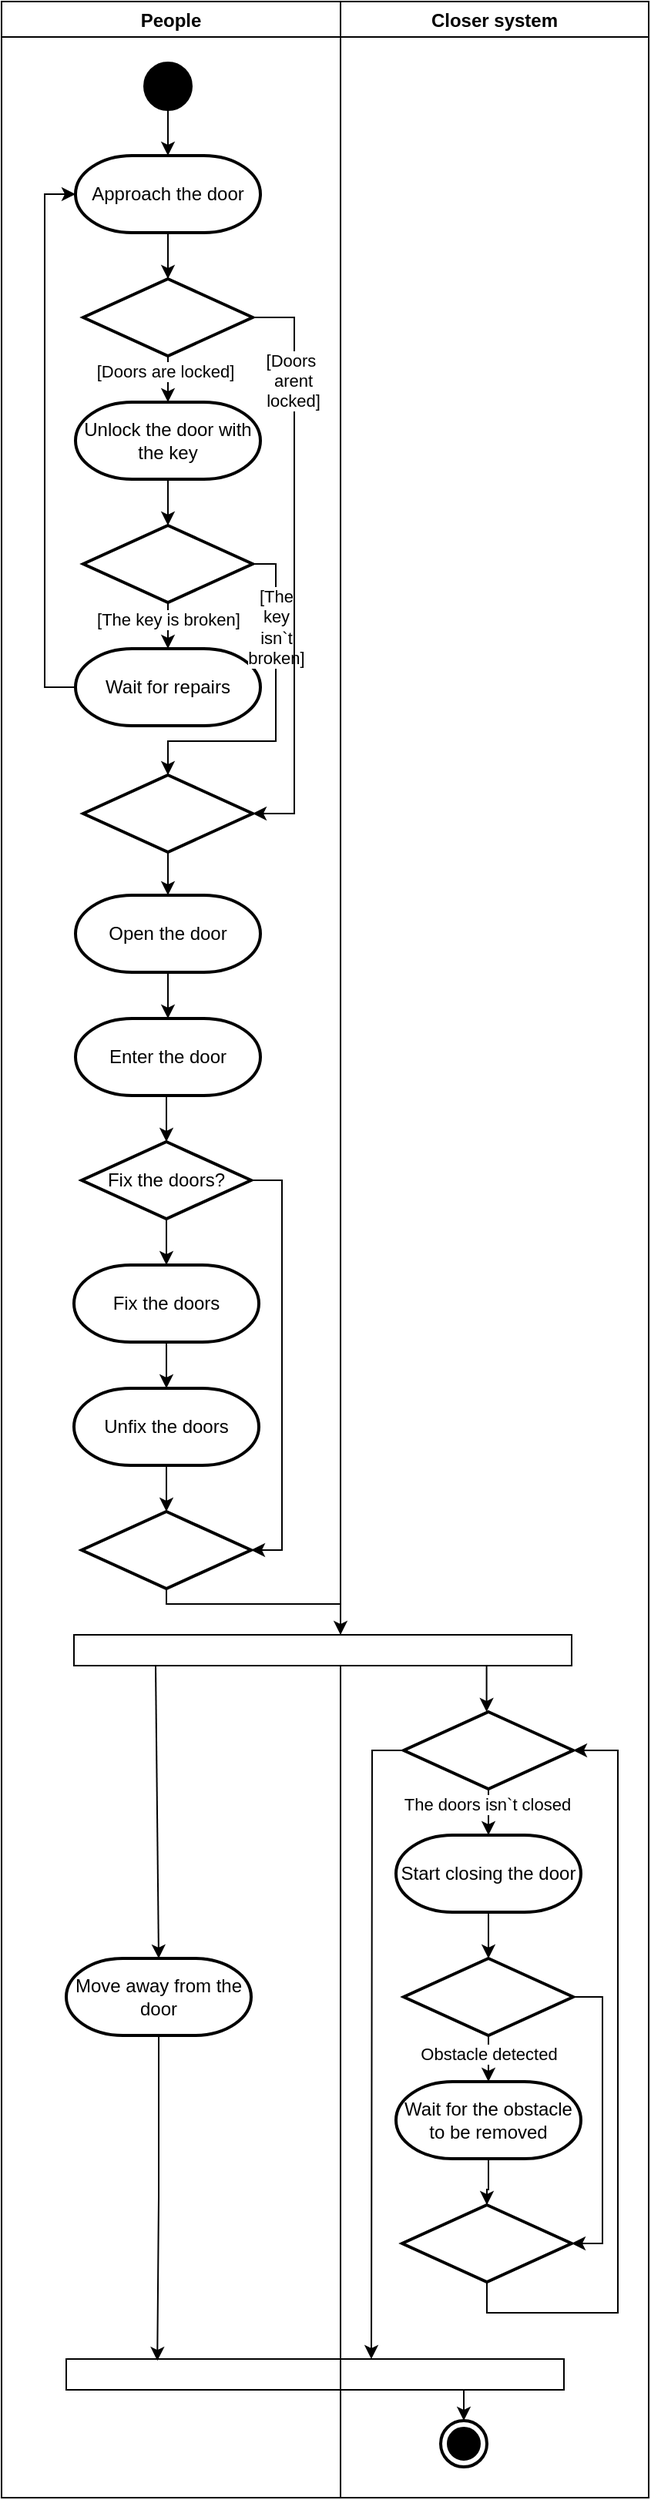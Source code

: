 <mxfile version="28.2.5">
  <diagram name="Сторінка-1" id="jk5VfStsDrHA7A2XFgAp">
    <mxGraphModel dx="918" dy="462" grid="1" gridSize="10" guides="1" tooltips="1" connect="1" arrows="1" fold="1" page="1" pageScale="1" pageWidth="827" pageHeight="1169" math="0" shadow="0">
      <root>
        <mxCell id="0" />
        <mxCell id="1" parent="0" />
        <mxCell id="lTkOZprfKFM3OkyKb2s1-5" value="People" style="swimlane;" parent="1" vertex="1">
          <mxGeometry x="180" y="20" width="220" height="1620" as="geometry" />
        </mxCell>
        <mxCell id="lTkOZprfKFM3OkyKb2s1-14" value="" style="edgeStyle=orthogonalEdgeStyle;rounded=0;orthogonalLoop=1;jettySize=auto;html=1;" parent="lTkOZprfKFM3OkyKb2s1-5" source="lTkOZprfKFM3OkyKb2s1-8" target="lTkOZprfKFM3OkyKb2s1-13" edge="1">
          <mxGeometry relative="1" as="geometry">
            <Array as="points">
              <mxPoint x="108" y="100" />
              <mxPoint x="108" y="100" />
            </Array>
          </mxGeometry>
        </mxCell>
        <mxCell id="lTkOZprfKFM3OkyKb2s1-8" value="" style="shape=ellipse;html=1;fillColor=strokeColor;strokeWidth=2;verticalLabelPosition=bottom;verticalAlignment=top;perimeter=ellipsePerimeter;" parent="lTkOZprfKFM3OkyKb2s1-5" vertex="1">
          <mxGeometry x="93" y="40" width="30" height="30" as="geometry" />
        </mxCell>
        <mxCell id="lTkOZprfKFM3OkyKb2s1-16" value="" style="edgeStyle=orthogonalEdgeStyle;rounded=0;orthogonalLoop=1;jettySize=auto;html=1;" parent="lTkOZprfKFM3OkyKb2s1-5" source="lTkOZprfKFM3OkyKb2s1-13" target="lTkOZprfKFM3OkyKb2s1-15" edge="1">
          <mxGeometry relative="1" as="geometry" />
        </mxCell>
        <mxCell id="lTkOZprfKFM3OkyKb2s1-13" value="Approach the door" style="strokeWidth=2;html=1;shape=mxgraph.flowchart.terminator;whiteSpace=wrap;" parent="lTkOZprfKFM3OkyKb2s1-5" vertex="1">
          <mxGeometry x="48" y="100" width="120" height="50" as="geometry" />
        </mxCell>
        <mxCell id="lTkOZprfKFM3OkyKb2s1-18" value="" style="edgeStyle=orthogonalEdgeStyle;rounded=0;orthogonalLoop=1;jettySize=auto;html=1;" parent="lTkOZprfKFM3OkyKb2s1-5" source="lTkOZprfKFM3OkyKb2s1-15" target="lTkOZprfKFM3OkyKb2s1-17" edge="1">
          <mxGeometry relative="1" as="geometry" />
        </mxCell>
        <mxCell id="lTkOZprfKFM3OkyKb2s1-37" value="[Doors are locked]" style="edgeLabel;html=1;align=center;verticalAlign=middle;resizable=0;points=[];" parent="lTkOZprfKFM3OkyKb2s1-18" vertex="1" connectable="0">
          <mxGeometry x="-0.612" y="-2" relative="1" as="geometry">
            <mxPoint as="offset" />
          </mxGeometry>
        </mxCell>
        <mxCell id="lTkOZprfKFM3OkyKb2s1-15" value="" style="strokeWidth=2;html=1;shape=mxgraph.flowchart.decision;whiteSpace=wrap;" parent="lTkOZprfKFM3OkyKb2s1-5" vertex="1">
          <mxGeometry x="53" y="180" width="110" height="50" as="geometry" />
        </mxCell>
        <mxCell id="lTkOZprfKFM3OkyKb2s1-20" value="" style="edgeStyle=orthogonalEdgeStyle;rounded=0;orthogonalLoop=1;jettySize=auto;html=1;" parent="lTkOZprfKFM3OkyKb2s1-5" source="lTkOZprfKFM3OkyKb2s1-17" target="lTkOZprfKFM3OkyKb2s1-19" edge="1">
          <mxGeometry relative="1" as="geometry" />
        </mxCell>
        <mxCell id="lTkOZprfKFM3OkyKb2s1-17" value="Unlock the door with the key" style="strokeWidth=2;html=1;shape=mxgraph.flowchart.terminator;whiteSpace=wrap;" parent="lTkOZprfKFM3OkyKb2s1-5" vertex="1">
          <mxGeometry x="48" y="260" width="120" height="50" as="geometry" />
        </mxCell>
        <mxCell id="lTkOZprfKFM3OkyKb2s1-23" value="" style="edgeStyle=orthogonalEdgeStyle;rounded=0;orthogonalLoop=1;jettySize=auto;html=1;" parent="lTkOZprfKFM3OkyKb2s1-5" source="lTkOZprfKFM3OkyKb2s1-19" target="lTkOZprfKFM3OkyKb2s1-21" edge="1">
          <mxGeometry relative="1" as="geometry" />
        </mxCell>
        <mxCell id="lTkOZprfKFM3OkyKb2s1-38" value="[The key is broken]" style="edgeLabel;html=1;align=center;verticalAlign=middle;resizable=0;points=[];" parent="lTkOZprfKFM3OkyKb2s1-23" vertex="1" connectable="0">
          <mxGeometry x="-0.267" relative="1" as="geometry">
            <mxPoint y="-8" as="offset" />
          </mxGeometry>
        </mxCell>
        <mxCell id="lTkOZprfKFM3OkyKb2s1-19" value="" style="strokeWidth=2;html=1;shape=mxgraph.flowchart.decision;whiteSpace=wrap;" parent="lTkOZprfKFM3OkyKb2s1-5" vertex="1">
          <mxGeometry x="53" y="340" width="110" height="50" as="geometry" />
        </mxCell>
        <mxCell id="lTkOZprfKFM3OkyKb2s1-21" value="Wait for repairs" style="strokeWidth=2;html=1;shape=mxgraph.flowchart.terminator;whiteSpace=wrap;" parent="lTkOZprfKFM3OkyKb2s1-5" vertex="1">
          <mxGeometry x="48" y="420" width="120" height="50" as="geometry" />
        </mxCell>
        <mxCell id="lTkOZprfKFM3OkyKb2s1-26" style="edgeStyle=orthogonalEdgeStyle;rounded=0;orthogonalLoop=1;jettySize=auto;html=1;exitX=0;exitY=0.5;exitDx=0;exitDy=0;exitPerimeter=0;entryX=0;entryY=0.5;entryDx=0;entryDy=0;entryPerimeter=0;" parent="lTkOZprfKFM3OkyKb2s1-5" source="lTkOZprfKFM3OkyKb2s1-21" target="lTkOZprfKFM3OkyKb2s1-13" edge="1">
          <mxGeometry relative="1" as="geometry" />
        </mxCell>
        <mxCell id="lTkOZprfKFM3OkyKb2s1-32" value="" style="edgeStyle=orthogonalEdgeStyle;rounded=0;orthogonalLoop=1;jettySize=auto;html=1;" parent="lTkOZprfKFM3OkyKb2s1-5" source="lTkOZprfKFM3OkyKb2s1-27" target="lTkOZprfKFM3OkyKb2s1-31" edge="1">
          <mxGeometry relative="1" as="geometry" />
        </mxCell>
        <mxCell id="lTkOZprfKFM3OkyKb2s1-27" value="" style="strokeWidth=2;html=1;shape=mxgraph.flowchart.decision;whiteSpace=wrap;" parent="lTkOZprfKFM3OkyKb2s1-5" vertex="1">
          <mxGeometry x="53" y="502" width="110" height="50" as="geometry" />
        </mxCell>
        <mxCell id="lTkOZprfKFM3OkyKb2s1-28" style="edgeStyle=orthogonalEdgeStyle;rounded=0;orthogonalLoop=1;jettySize=auto;html=1;exitX=1;exitY=0.5;exitDx=0;exitDy=0;exitPerimeter=0;entryX=0.5;entryY=0;entryDx=0;entryDy=0;entryPerimeter=0;" parent="lTkOZprfKFM3OkyKb2s1-5" source="lTkOZprfKFM3OkyKb2s1-19" target="lTkOZprfKFM3OkyKb2s1-27" edge="1">
          <mxGeometry relative="1" as="geometry">
            <Array as="points">
              <mxPoint x="178" y="365" />
              <mxPoint x="178" y="480" />
              <mxPoint x="108" y="480" />
            </Array>
          </mxGeometry>
        </mxCell>
        <mxCell id="lTkOZprfKFM3OkyKb2s1-39" value="[The&lt;div&gt;key&lt;/div&gt;&lt;div&gt;isn`t&lt;/div&gt;&lt;div&gt;broken]&lt;/div&gt;" style="edgeLabel;html=1;align=center;verticalAlign=middle;resizable=0;points=[];" parent="lTkOZprfKFM3OkyKb2s1-28" vertex="1" connectable="0">
          <mxGeometry x="-0.653" relative="1" as="geometry">
            <mxPoint y="17" as="offset" />
          </mxGeometry>
        </mxCell>
        <mxCell id="lTkOZprfKFM3OkyKb2s1-29" style="edgeStyle=orthogonalEdgeStyle;rounded=0;orthogonalLoop=1;jettySize=auto;html=1;exitX=1;exitY=0.5;exitDx=0;exitDy=0;exitPerimeter=0;entryX=1;entryY=0.5;entryDx=0;entryDy=0;entryPerimeter=0;" parent="lTkOZprfKFM3OkyKb2s1-5" source="lTkOZprfKFM3OkyKb2s1-15" target="lTkOZprfKFM3OkyKb2s1-27" edge="1">
          <mxGeometry relative="1" as="geometry">
            <Array as="points">
              <mxPoint x="190" y="205" />
              <mxPoint x="190" y="527" />
            </Array>
          </mxGeometry>
        </mxCell>
        <mxCell id="lTkOZprfKFM3OkyKb2s1-36" value="[Doors&amp;nbsp;&lt;div&gt;arent&lt;/div&gt;&lt;div&gt;locked]&lt;/div&gt;" style="edgeLabel;html=1;align=center;verticalAlign=middle;resizable=0;points=[];" parent="lTkOZprfKFM3OkyKb2s1-29" vertex="1" connectable="0">
          <mxGeometry x="-0.638" y="-1" relative="1" as="geometry">
            <mxPoint as="offset" />
          </mxGeometry>
        </mxCell>
        <mxCell id="lTkOZprfKFM3OkyKb2s1-34" value="" style="edgeStyle=orthogonalEdgeStyle;rounded=0;orthogonalLoop=1;jettySize=auto;html=1;" parent="lTkOZprfKFM3OkyKb2s1-5" source="lTkOZprfKFM3OkyKb2s1-31" target="lTkOZprfKFM3OkyKb2s1-33" edge="1">
          <mxGeometry relative="1" as="geometry" />
        </mxCell>
        <mxCell id="lTkOZprfKFM3OkyKb2s1-31" value="Open the door" style="strokeWidth=2;html=1;shape=mxgraph.flowchart.terminator;whiteSpace=wrap;" parent="lTkOZprfKFM3OkyKb2s1-5" vertex="1">
          <mxGeometry x="48" y="580" width="120" height="50" as="geometry" />
        </mxCell>
        <mxCell id="lTkOZprfKFM3OkyKb2s1-40" value="" style="edgeStyle=orthogonalEdgeStyle;rounded=0;orthogonalLoop=1;jettySize=auto;html=1;" parent="lTkOZprfKFM3OkyKb2s1-5" edge="1">
          <mxGeometry relative="1" as="geometry">
            <mxPoint x="108" y="710" as="sourcePoint" />
            <mxPoint x="107.0" y="740" as="targetPoint" />
          </mxGeometry>
        </mxCell>
        <mxCell id="lTkOZprfKFM3OkyKb2s1-33" value="Enter the door" style="strokeWidth=2;html=1;shape=mxgraph.flowchart.terminator;whiteSpace=wrap;" parent="lTkOZprfKFM3OkyKb2s1-5" vertex="1">
          <mxGeometry x="48" y="660" width="120" height="50" as="geometry" />
        </mxCell>
        <mxCell id="lTkOZprfKFM3OkyKb2s1-43" value="" style="edgeStyle=orthogonalEdgeStyle;rounded=0;orthogonalLoop=1;jettySize=auto;html=1;" parent="lTkOZprfKFM3OkyKb2s1-5" source="lTkOZprfKFM3OkyKb2s1-35" target="lTkOZprfKFM3OkyKb2s1-41" edge="1">
          <mxGeometry relative="1" as="geometry" />
        </mxCell>
        <mxCell id="lTkOZprfKFM3OkyKb2s1-35" value="Fix the doors?" style="strokeWidth=2;html=1;shape=mxgraph.flowchart.decision;whiteSpace=wrap;" parent="lTkOZprfKFM3OkyKb2s1-5" vertex="1">
          <mxGeometry x="52" y="740" width="110" height="50" as="geometry" />
        </mxCell>
        <mxCell id="lTkOZprfKFM3OkyKb2s1-44" value="" style="edgeStyle=orthogonalEdgeStyle;rounded=0;orthogonalLoop=1;jettySize=auto;html=1;" parent="lTkOZprfKFM3OkyKb2s1-5" source="lTkOZprfKFM3OkyKb2s1-41" target="lTkOZprfKFM3OkyKb2s1-42" edge="1">
          <mxGeometry relative="1" as="geometry" />
        </mxCell>
        <mxCell id="lTkOZprfKFM3OkyKb2s1-41" value="Fix the doors" style="strokeWidth=2;html=1;shape=mxgraph.flowchart.terminator;whiteSpace=wrap;" parent="lTkOZprfKFM3OkyKb2s1-5" vertex="1">
          <mxGeometry x="47" y="820" width="120" height="50" as="geometry" />
        </mxCell>
        <mxCell id="lTkOZprfKFM3OkyKb2s1-46" value="" style="edgeStyle=orthogonalEdgeStyle;rounded=0;orthogonalLoop=1;jettySize=auto;html=1;" parent="lTkOZprfKFM3OkyKb2s1-5" source="lTkOZprfKFM3OkyKb2s1-42" target="lTkOZprfKFM3OkyKb2s1-45" edge="1">
          <mxGeometry relative="1" as="geometry" />
        </mxCell>
        <mxCell id="lTkOZprfKFM3OkyKb2s1-42" value="Unfix the doors" style="strokeWidth=2;html=1;shape=mxgraph.flowchart.terminator;whiteSpace=wrap;" parent="lTkOZprfKFM3OkyKb2s1-5" vertex="1">
          <mxGeometry x="47" y="900" width="120" height="50" as="geometry" />
        </mxCell>
        <mxCell id="lTkOZprfKFM3OkyKb2s1-45" value="" style="strokeWidth=2;html=1;shape=mxgraph.flowchart.decision;whiteSpace=wrap;" parent="lTkOZprfKFM3OkyKb2s1-5" vertex="1">
          <mxGeometry x="52" y="980" width="110" height="50" as="geometry" />
        </mxCell>
        <mxCell id="lTkOZprfKFM3OkyKb2s1-47" style="edgeStyle=orthogonalEdgeStyle;rounded=0;orthogonalLoop=1;jettySize=auto;html=1;exitX=1;exitY=0.5;exitDx=0;exitDy=0;exitPerimeter=0;entryX=1;entryY=0.5;entryDx=0;entryDy=0;entryPerimeter=0;" parent="lTkOZprfKFM3OkyKb2s1-5" source="lTkOZprfKFM3OkyKb2s1-35" target="lTkOZprfKFM3OkyKb2s1-45" edge="1">
          <mxGeometry relative="1" as="geometry" />
        </mxCell>
        <mxCell id="lTkOZprfKFM3OkyKb2s1-51" value="Move away from the door" style="strokeWidth=2;html=1;shape=mxgraph.flowchart.terminator;whiteSpace=wrap;" parent="lTkOZprfKFM3OkyKb2s1-5" vertex="1">
          <mxGeometry x="42" y="1270" width="120" height="50" as="geometry" />
        </mxCell>
        <mxCell id="lTkOZprfKFM3OkyKb2s1-73" value="" style="rounded=0;whiteSpace=wrap;html=1;" parent="lTkOZprfKFM3OkyKb2s1-5" vertex="1">
          <mxGeometry x="42" y="1530" width="323" height="20" as="geometry" />
        </mxCell>
        <mxCell id="lTkOZprfKFM3OkyKb2s1-74" style="edgeStyle=orthogonalEdgeStyle;rounded=0;orthogonalLoop=1;jettySize=auto;html=1;entryX=0.183;entryY=0.056;entryDx=0;entryDy=0;entryPerimeter=0;" parent="lTkOZprfKFM3OkyKb2s1-5" source="lTkOZprfKFM3OkyKb2s1-51" target="lTkOZprfKFM3OkyKb2s1-73" edge="1">
          <mxGeometry relative="1" as="geometry" />
        </mxCell>
        <mxCell id="lTkOZprfKFM3OkyKb2s1-6" value="Closer system" style="swimlane;" parent="1" vertex="1">
          <mxGeometry x="400" y="20" width="200" height="1620" as="geometry" />
        </mxCell>
        <mxCell id="lTkOZprfKFM3OkyKb2s1-49" value="" style="rounded=0;whiteSpace=wrap;html=1;" parent="lTkOZprfKFM3OkyKb2s1-6" vertex="1">
          <mxGeometry x="-173" y="1060" width="323" height="20" as="geometry" />
        </mxCell>
        <mxCell id="lTkOZprfKFM3OkyKb2s1-57" value="" style="edgeStyle=orthogonalEdgeStyle;rounded=0;orthogonalLoop=1;jettySize=auto;html=1;" parent="lTkOZprfKFM3OkyKb2s1-6" source="lTkOZprfKFM3OkyKb2s1-53" target="lTkOZprfKFM3OkyKb2s1-56" edge="1">
          <mxGeometry relative="1" as="geometry" />
        </mxCell>
        <mxCell id="lTkOZprfKFM3OkyKb2s1-61" value="The doors isn`t closed" style="edgeLabel;html=1;align=center;verticalAlign=middle;resizable=0;points=[];" parent="lTkOZprfKFM3OkyKb2s1-57" vertex="1" connectable="0">
          <mxGeometry x="-0.607" y="-1" relative="1" as="geometry">
            <mxPoint as="offset" />
          </mxGeometry>
        </mxCell>
        <mxCell id="lTkOZprfKFM3OkyKb2s1-75" style="edgeStyle=orthogonalEdgeStyle;rounded=0;orthogonalLoop=1;jettySize=auto;html=1;exitX=0;exitY=0.5;exitDx=0;exitDy=0;exitPerimeter=0;" parent="lTkOZprfKFM3OkyKb2s1-6" source="lTkOZprfKFM3OkyKb2s1-53" edge="1">
          <mxGeometry relative="1" as="geometry">
            <mxPoint x="20" y="1530" as="targetPoint" />
          </mxGeometry>
        </mxCell>
        <mxCell id="lTkOZprfKFM3OkyKb2s1-53" value="" style="strokeWidth=2;html=1;shape=mxgraph.flowchart.decision;whiteSpace=wrap;" parent="lTkOZprfKFM3OkyKb2s1-6" vertex="1">
          <mxGeometry x="41" y="1110" width="110" height="50" as="geometry" />
        </mxCell>
        <mxCell id="lTkOZprfKFM3OkyKb2s1-55" value="" style="endArrow=classic;html=1;rounded=0;exitX=0.165;exitY=1.006;exitDx=0;exitDy=0;exitPerimeter=0;" parent="lTkOZprfKFM3OkyKb2s1-6" edge="1">
          <mxGeometry width="50" height="50" relative="1" as="geometry">
            <mxPoint x="94.8" y="1080" as="sourcePoint" />
            <mxPoint x="94.8" y="1110" as="targetPoint" />
          </mxGeometry>
        </mxCell>
        <mxCell id="lTkOZprfKFM3OkyKb2s1-63" value="" style="edgeStyle=orthogonalEdgeStyle;rounded=0;orthogonalLoop=1;jettySize=auto;html=1;" parent="lTkOZprfKFM3OkyKb2s1-6" source="lTkOZprfKFM3OkyKb2s1-56" target="lTkOZprfKFM3OkyKb2s1-62" edge="1">
          <mxGeometry relative="1" as="geometry" />
        </mxCell>
        <mxCell id="lTkOZprfKFM3OkyKb2s1-56" value="Start closing the door" style="strokeWidth=2;html=1;shape=mxgraph.flowchart.terminator;whiteSpace=wrap;" parent="lTkOZprfKFM3OkyKb2s1-6" vertex="1">
          <mxGeometry x="36" y="1190" width="120" height="50" as="geometry" />
        </mxCell>
        <mxCell id="lTkOZprfKFM3OkyKb2s1-66" value="" style="edgeStyle=orthogonalEdgeStyle;rounded=0;orthogonalLoop=1;jettySize=auto;html=1;" parent="lTkOZprfKFM3OkyKb2s1-6" source="lTkOZprfKFM3OkyKb2s1-62" target="lTkOZprfKFM3OkyKb2s1-65" edge="1">
          <mxGeometry relative="1" as="geometry" />
        </mxCell>
        <mxCell id="lTkOZprfKFM3OkyKb2s1-67" value="Obstacle detected" style="edgeLabel;html=1;align=center;verticalAlign=middle;resizable=0;points=[];" parent="lTkOZprfKFM3OkyKb2s1-66" vertex="1" connectable="0">
          <mxGeometry x="-0.324" y="-1" relative="1" as="geometry">
            <mxPoint x="1" y="-5" as="offset" />
          </mxGeometry>
        </mxCell>
        <mxCell id="lTkOZprfKFM3OkyKb2s1-62" value="" style="strokeWidth=2;html=1;shape=mxgraph.flowchart.decision;whiteSpace=wrap;" parent="lTkOZprfKFM3OkyKb2s1-6" vertex="1">
          <mxGeometry x="41" y="1270" width="110" height="50" as="geometry" />
        </mxCell>
        <mxCell id="lTkOZprfKFM3OkyKb2s1-69" value="" style="edgeStyle=orthogonalEdgeStyle;rounded=0;orthogonalLoop=1;jettySize=auto;html=1;" parent="lTkOZprfKFM3OkyKb2s1-6" source="lTkOZprfKFM3OkyKb2s1-65" target="lTkOZprfKFM3OkyKb2s1-68" edge="1">
          <mxGeometry relative="1" as="geometry" />
        </mxCell>
        <mxCell id="lTkOZprfKFM3OkyKb2s1-65" value="Wait for the obstacle to be removed" style="strokeWidth=2;html=1;shape=mxgraph.flowchart.terminator;whiteSpace=wrap;" parent="lTkOZprfKFM3OkyKb2s1-6" vertex="1">
          <mxGeometry x="36" y="1350" width="120" height="50" as="geometry" />
        </mxCell>
        <mxCell id="lTkOZprfKFM3OkyKb2s1-68" value="" style="strokeWidth=2;html=1;shape=mxgraph.flowchart.decision;whiteSpace=wrap;" parent="lTkOZprfKFM3OkyKb2s1-6" vertex="1">
          <mxGeometry x="40" y="1430" width="110" height="50" as="geometry" />
        </mxCell>
        <mxCell id="lTkOZprfKFM3OkyKb2s1-70" style="edgeStyle=orthogonalEdgeStyle;rounded=0;orthogonalLoop=1;jettySize=auto;html=1;exitX=0.5;exitY=1;exitDx=0;exitDy=0;exitPerimeter=0;entryX=1;entryY=0.5;entryDx=0;entryDy=0;entryPerimeter=0;" parent="lTkOZprfKFM3OkyKb2s1-6" source="lTkOZprfKFM3OkyKb2s1-68" target="lTkOZprfKFM3OkyKb2s1-53" edge="1">
          <mxGeometry relative="1" as="geometry">
            <Array as="points">
              <mxPoint x="95" y="1500" />
              <mxPoint x="180" y="1500" />
              <mxPoint x="180" y="1135" />
            </Array>
          </mxGeometry>
        </mxCell>
        <mxCell id="lTkOZprfKFM3OkyKb2s1-71" style="edgeStyle=orthogonalEdgeStyle;rounded=0;orthogonalLoop=1;jettySize=auto;html=1;exitX=1;exitY=0.5;exitDx=0;exitDy=0;exitPerimeter=0;entryX=1;entryY=0.5;entryDx=0;entryDy=0;entryPerimeter=0;" parent="lTkOZprfKFM3OkyKb2s1-6" source="lTkOZprfKFM3OkyKb2s1-62" target="lTkOZprfKFM3OkyKb2s1-68" edge="1">
          <mxGeometry relative="1" as="geometry">
            <Array as="points">
              <mxPoint x="170" y="1295" />
              <mxPoint x="170" y="1455" />
            </Array>
          </mxGeometry>
        </mxCell>
        <mxCell id="lTkOZprfKFM3OkyKb2s1-7" value="" style="html=1;shape=mxgraph.sysml.actFinal;strokeWidth=2;verticalLabelPosition=bottom;verticalAlignment=top;" parent="lTkOZprfKFM3OkyKb2s1-6" vertex="1">
          <mxGeometry x="65" y="1570" width="30" height="30" as="geometry" />
        </mxCell>
        <mxCell id="lTkOZprfKFM3OkyKb2s1-79" value="" style="endArrow=classic;html=1;rounded=0;" parent="lTkOZprfKFM3OkyKb2s1-6" edge="1">
          <mxGeometry width="50" height="50" relative="1" as="geometry">
            <mxPoint x="80" y="1550" as="sourcePoint" />
            <mxPoint x="80" y="1570" as="targetPoint" />
          </mxGeometry>
        </mxCell>
        <mxCell id="lTkOZprfKFM3OkyKb2s1-50" style="edgeStyle=orthogonalEdgeStyle;rounded=0;orthogonalLoop=1;jettySize=auto;html=1;exitX=0.5;exitY=1;exitDx=0;exitDy=0;exitPerimeter=0;" parent="1" source="lTkOZprfKFM3OkyKb2s1-45" target="lTkOZprfKFM3OkyKb2s1-49" edge="1">
          <mxGeometry relative="1" as="geometry">
            <Array as="points">
              <mxPoint x="287" y="1060" />
              <mxPoint x="400" y="1060" />
            </Array>
          </mxGeometry>
        </mxCell>
        <mxCell id="lTkOZprfKFM3OkyKb2s1-54" value="" style="endArrow=classic;html=1;rounded=0;exitX=0.165;exitY=1.006;exitDx=0;exitDy=0;exitPerimeter=0;entryX=0.5;entryY=0;entryDx=0;entryDy=0;entryPerimeter=0;" parent="1" target="lTkOZprfKFM3OkyKb2s1-51" edge="1">
          <mxGeometry width="50" height="50" relative="1" as="geometry">
            <mxPoint x="280" y="1100" as="sourcePoint" />
            <mxPoint x="280" y="1130" as="targetPoint" />
          </mxGeometry>
        </mxCell>
      </root>
    </mxGraphModel>
  </diagram>
</mxfile>
